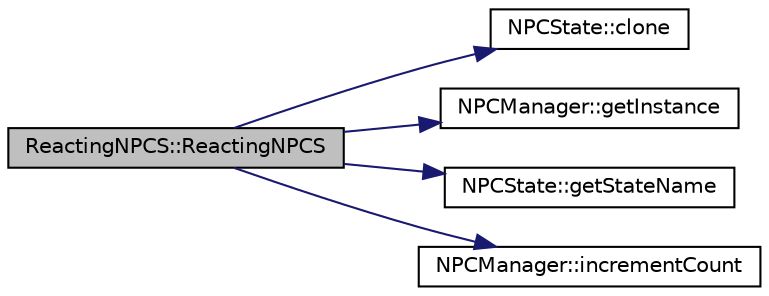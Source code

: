 digraph "ReactingNPCS::ReactingNPCS"
{
 // LATEX_PDF_SIZE
  edge [fontname="Helvetica",fontsize="10",labelfontname="Helvetica",labelfontsize="10"];
  node [fontname="Helvetica",fontsize="10",shape=record];
  rankdir="LR";
  Node1 [label="ReactingNPCS::ReactingNPCS",height=0.2,width=0.4,color="black", fillcolor="grey75", style="filled", fontcolor="black",tooltip="Copy constructor for deep copying ReactingNPCS objects."];
  Node1 -> Node2 [color="midnightblue",fontsize="10",style="solid",fontname="Helvetica"];
  Node2 [label="NPCState::clone",height=0.2,width=0.4,color="black", fillcolor="white", style="filled",URL="$classNPCState.html#a2a50964882d982c937f166ec31882c5a",tooltip="Pure virtual function to clone the state."];
  Node1 -> Node3 [color="midnightblue",fontsize="10",style="solid",fontname="Helvetica"];
  Node3 [label="NPCManager::getInstance",height=0.2,width=0.4,color="black", fillcolor="white", style="filled",URL="$classNPCManager.html#a29c578e3b969f7438d6025dd3fc21c50",tooltip="Retrieves the singleton instance of NPCManager."];
  Node1 -> Node4 [color="midnightblue",fontsize="10",style="solid",fontname="Helvetica"];
  Node4 [label="NPCState::getStateName",height=0.2,width=0.4,color="black", fillcolor="white", style="filled",URL="$classNPCState.html#afc1b8c7e3747024d0bbb3ded0a4a7d56",tooltip="Pure virtual function to get the name of the state."];
  Node1 -> Node5 [color="midnightblue",fontsize="10",style="solid",fontname="Helvetica"];
  Node5 [label="NPCManager::incrementCount",height=0.2,width=0.4,color="black", fillcolor="white", style="filled",URL="$classNPCManager.html#a615e87109c27f59edbc1eccb2df972d2",tooltip="Increments the count for a given NPC state."];
}
